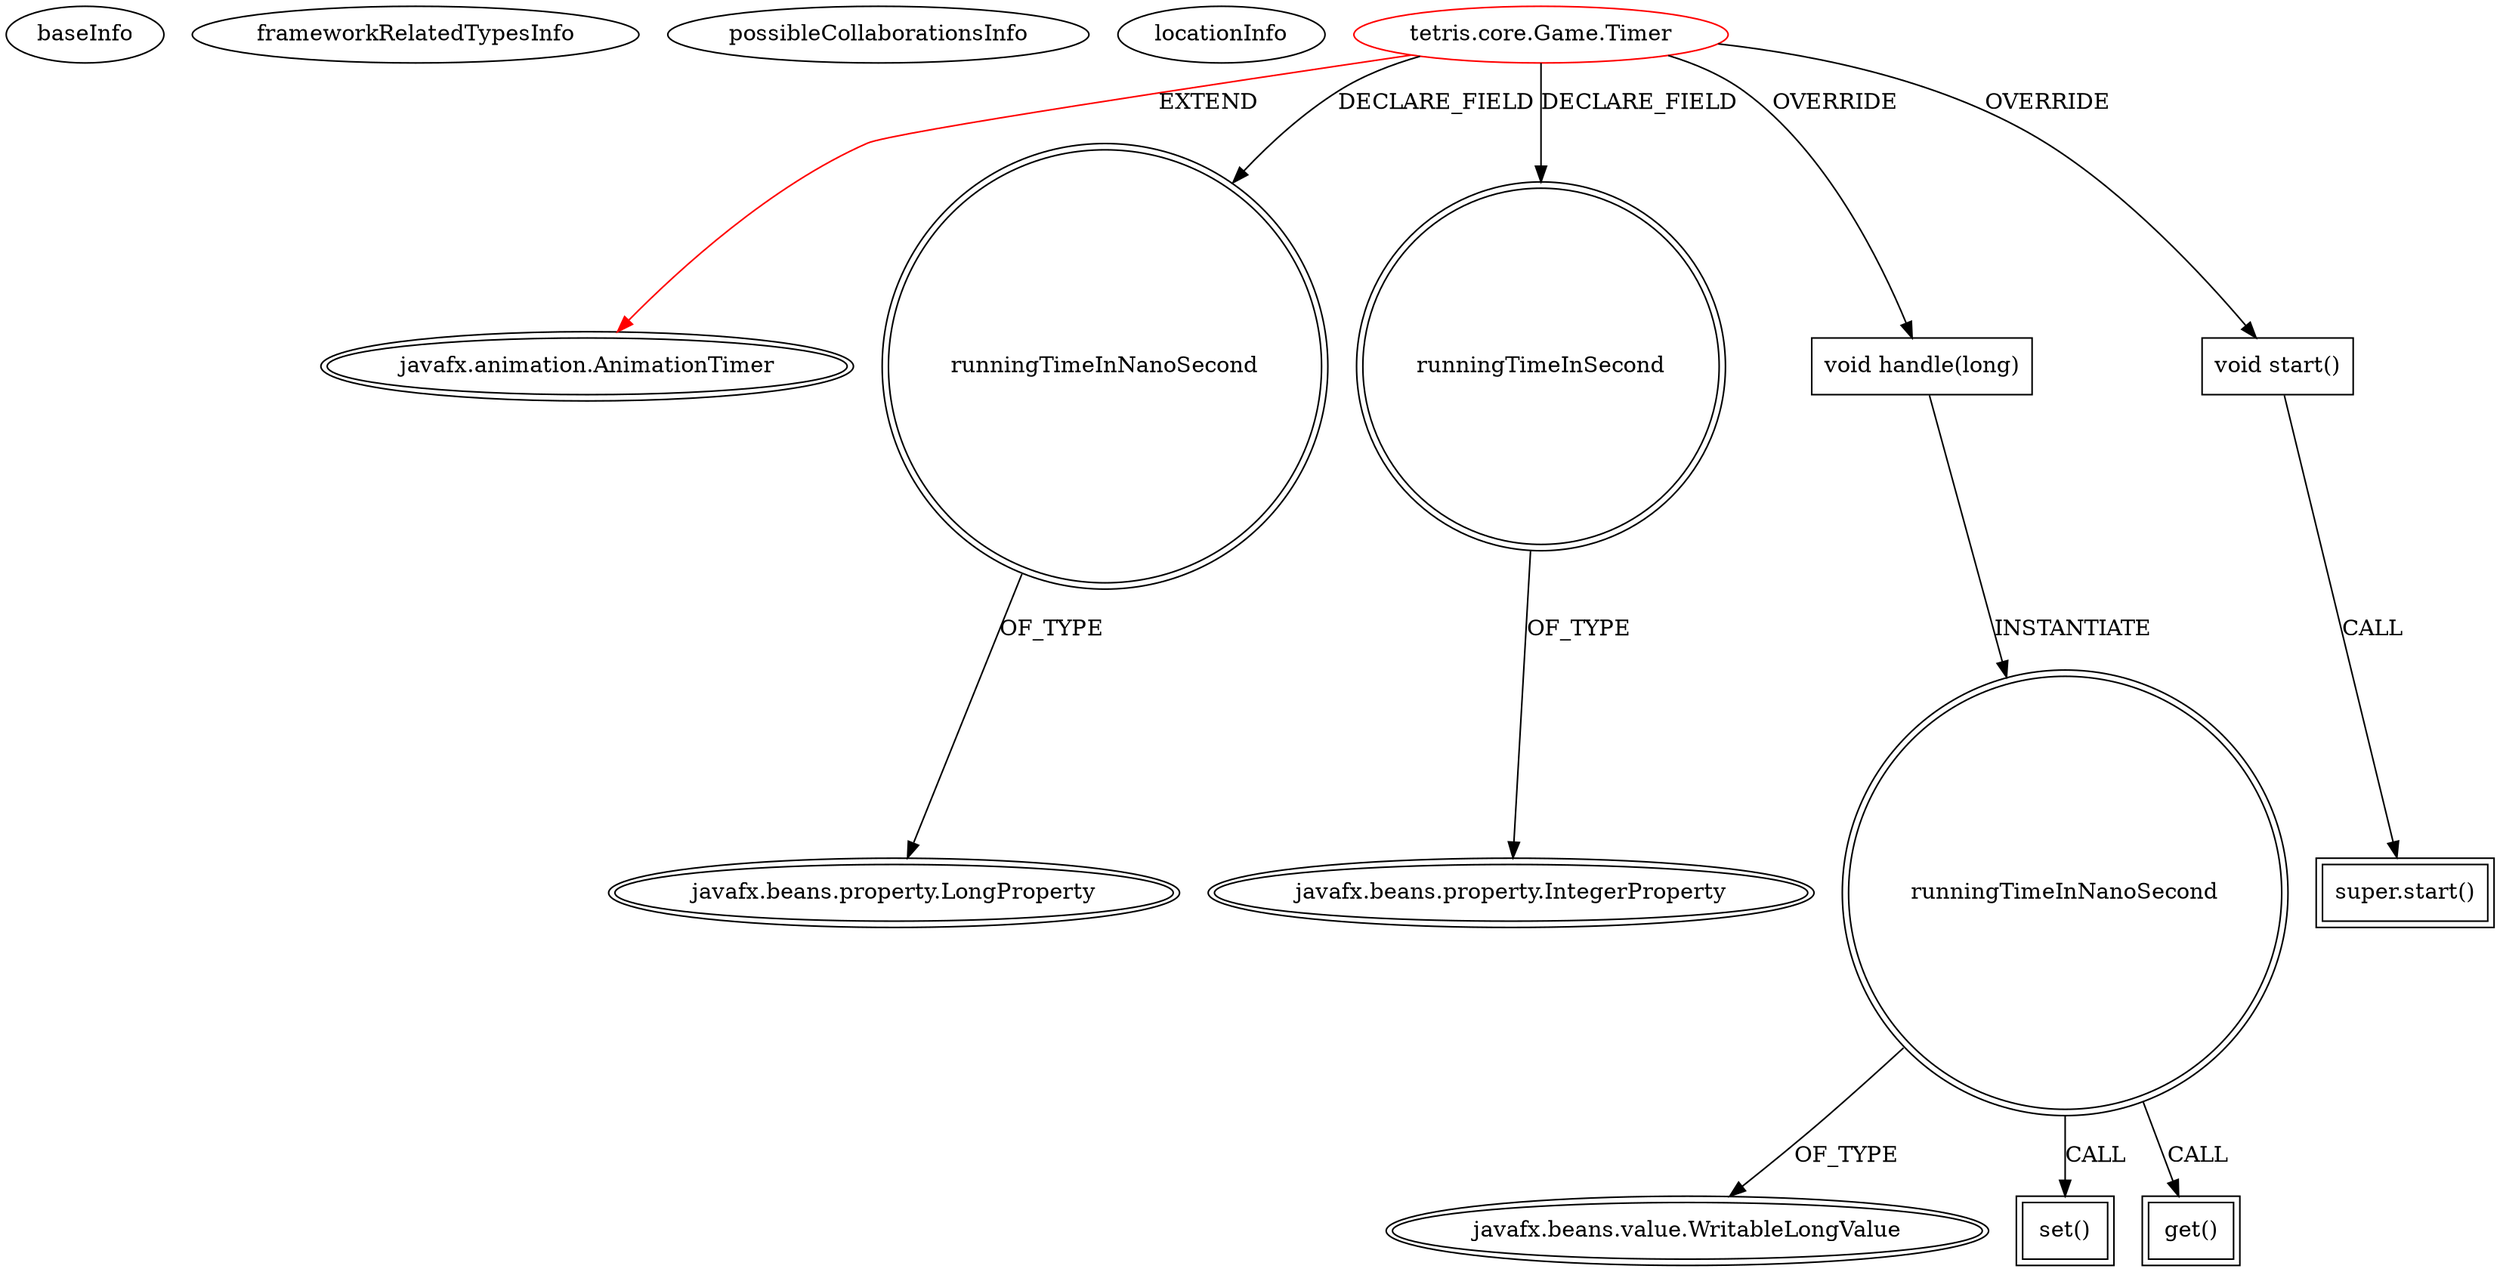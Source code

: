 digraph {
baseInfo[graphId=4352,category="extension_graph",isAnonymous=false,possibleRelation=false]
frameworkRelatedTypesInfo[0="javafx.animation.AnimationTimer"]
possibleCollaborationsInfo[]
locationInfo[projectName="suxue-tetris",filePath="/suxue-tetris/tetris-master/src/tetris/core/Game.java",contextSignature="Timer",graphId="4352"]
0[label="tetris.core.Game.Timer",vertexType="ROOT_CLIENT_CLASS_DECLARATION",isFrameworkType=false,color=red]
1[label="javafx.animation.AnimationTimer",vertexType="FRAMEWORK_CLASS_TYPE",isFrameworkType=true,peripheries=2]
2[label="runningTimeInNanoSecond",vertexType="FIELD_DECLARATION",isFrameworkType=true,peripheries=2,shape=circle]
3[label="javafx.beans.property.LongProperty",vertexType="FRAMEWORK_CLASS_TYPE",isFrameworkType=true,peripheries=2]
4[label="runningTimeInSecond",vertexType="FIELD_DECLARATION",isFrameworkType=true,peripheries=2,shape=circle]
5[label="javafx.beans.property.IntegerProperty",vertexType="FRAMEWORK_CLASS_TYPE",isFrameworkType=true,peripheries=2]
6[label="void handle(long)",vertexType="OVERRIDING_METHOD_DECLARATION",isFrameworkType=false,shape=box]
7[label="runningTimeInNanoSecond",vertexType="VARIABLE_EXPRESION",isFrameworkType=true,peripheries=2,shape=circle]
9[label="javafx.beans.value.WritableLongValue",vertexType="FRAMEWORK_INTERFACE_TYPE",isFrameworkType=true,peripheries=2]
8[label="set()",vertexType="INSIDE_CALL",isFrameworkType=true,peripheries=2,shape=box]
11[label="get()",vertexType="INSIDE_CALL",isFrameworkType=true,peripheries=2,shape=box]
12[label="void start()",vertexType="OVERRIDING_METHOD_DECLARATION",isFrameworkType=false,shape=box]
13[label="super.start()",vertexType="SUPER_CALL",isFrameworkType=true,peripheries=2,shape=box]
0->1[label="EXTEND",color=red]
0->2[label="DECLARE_FIELD"]
2->3[label="OF_TYPE"]
0->4[label="DECLARE_FIELD"]
4->5[label="OF_TYPE"]
0->6[label="OVERRIDE"]
6->7[label="INSTANTIATE"]
7->9[label="OF_TYPE"]
7->8[label="CALL"]
7->11[label="CALL"]
0->12[label="OVERRIDE"]
12->13[label="CALL"]
}
